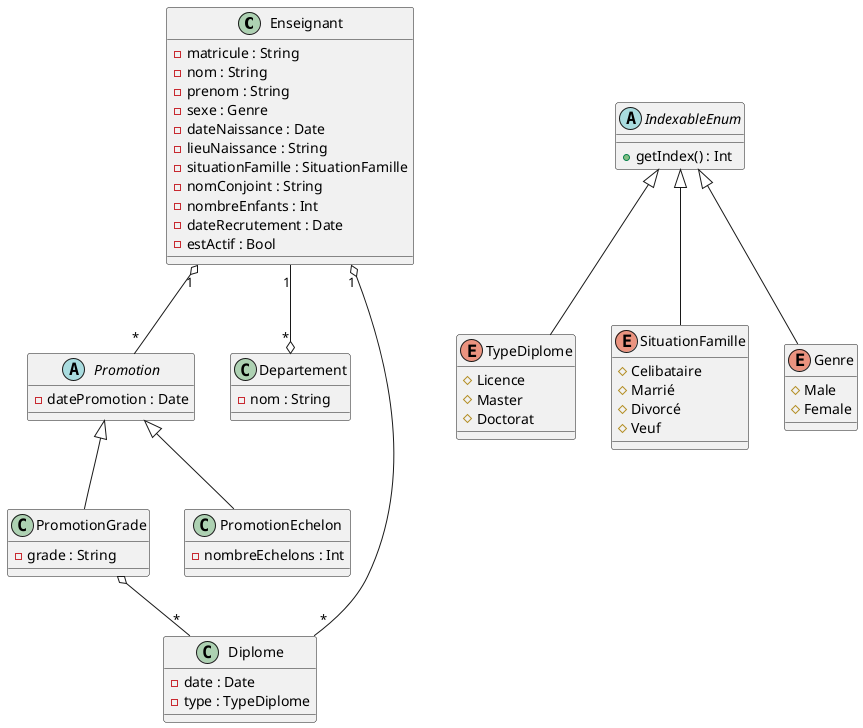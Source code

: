 @startuml DCL1

class Enseignant {
    - matricule : String
    - nom : String
    - prenom : String
    - sexe : Genre
    - dateNaissance : Date
    - lieuNaissance : String
    - situationFamille : SituationFamille
    - nomConjoint : String
    - nombreEnfants : Int
    - dateRecrutement : Date
    - estActif : Bool
}

abstract class Promotion {
    - datePromotion : Date
}

abstract IndexableEnum {
    + getIndex() : Int
}

class PromotionGrade extends Promotion {
    - grade : String
}

class PromotionEchelon extends Promotion {
    - nombreEchelons : Int
}

class Departement {
    - nom : String
}

class Diplome {
    - date : Date
    - type : TypeDiplome
}

enum TypeDiplome extends IndexableEnum {
    # Licence
    # Master
    # Doctorat
}

enum SituationFamille extends IndexableEnum {
    # Celibataire
    # Marrié
    # Divorcé
    # Veuf
}

enum Genre extends IndexableEnum {
    # Male
    # Female
}

'ASSOCIATIONS
Enseignant "1" o-- "*" Promotion
Enseignant "1" o-- "*" Diplome
Enseignant "1" --o "*" Departement

PromotionGrade o-- "*" Diplome

@enduml